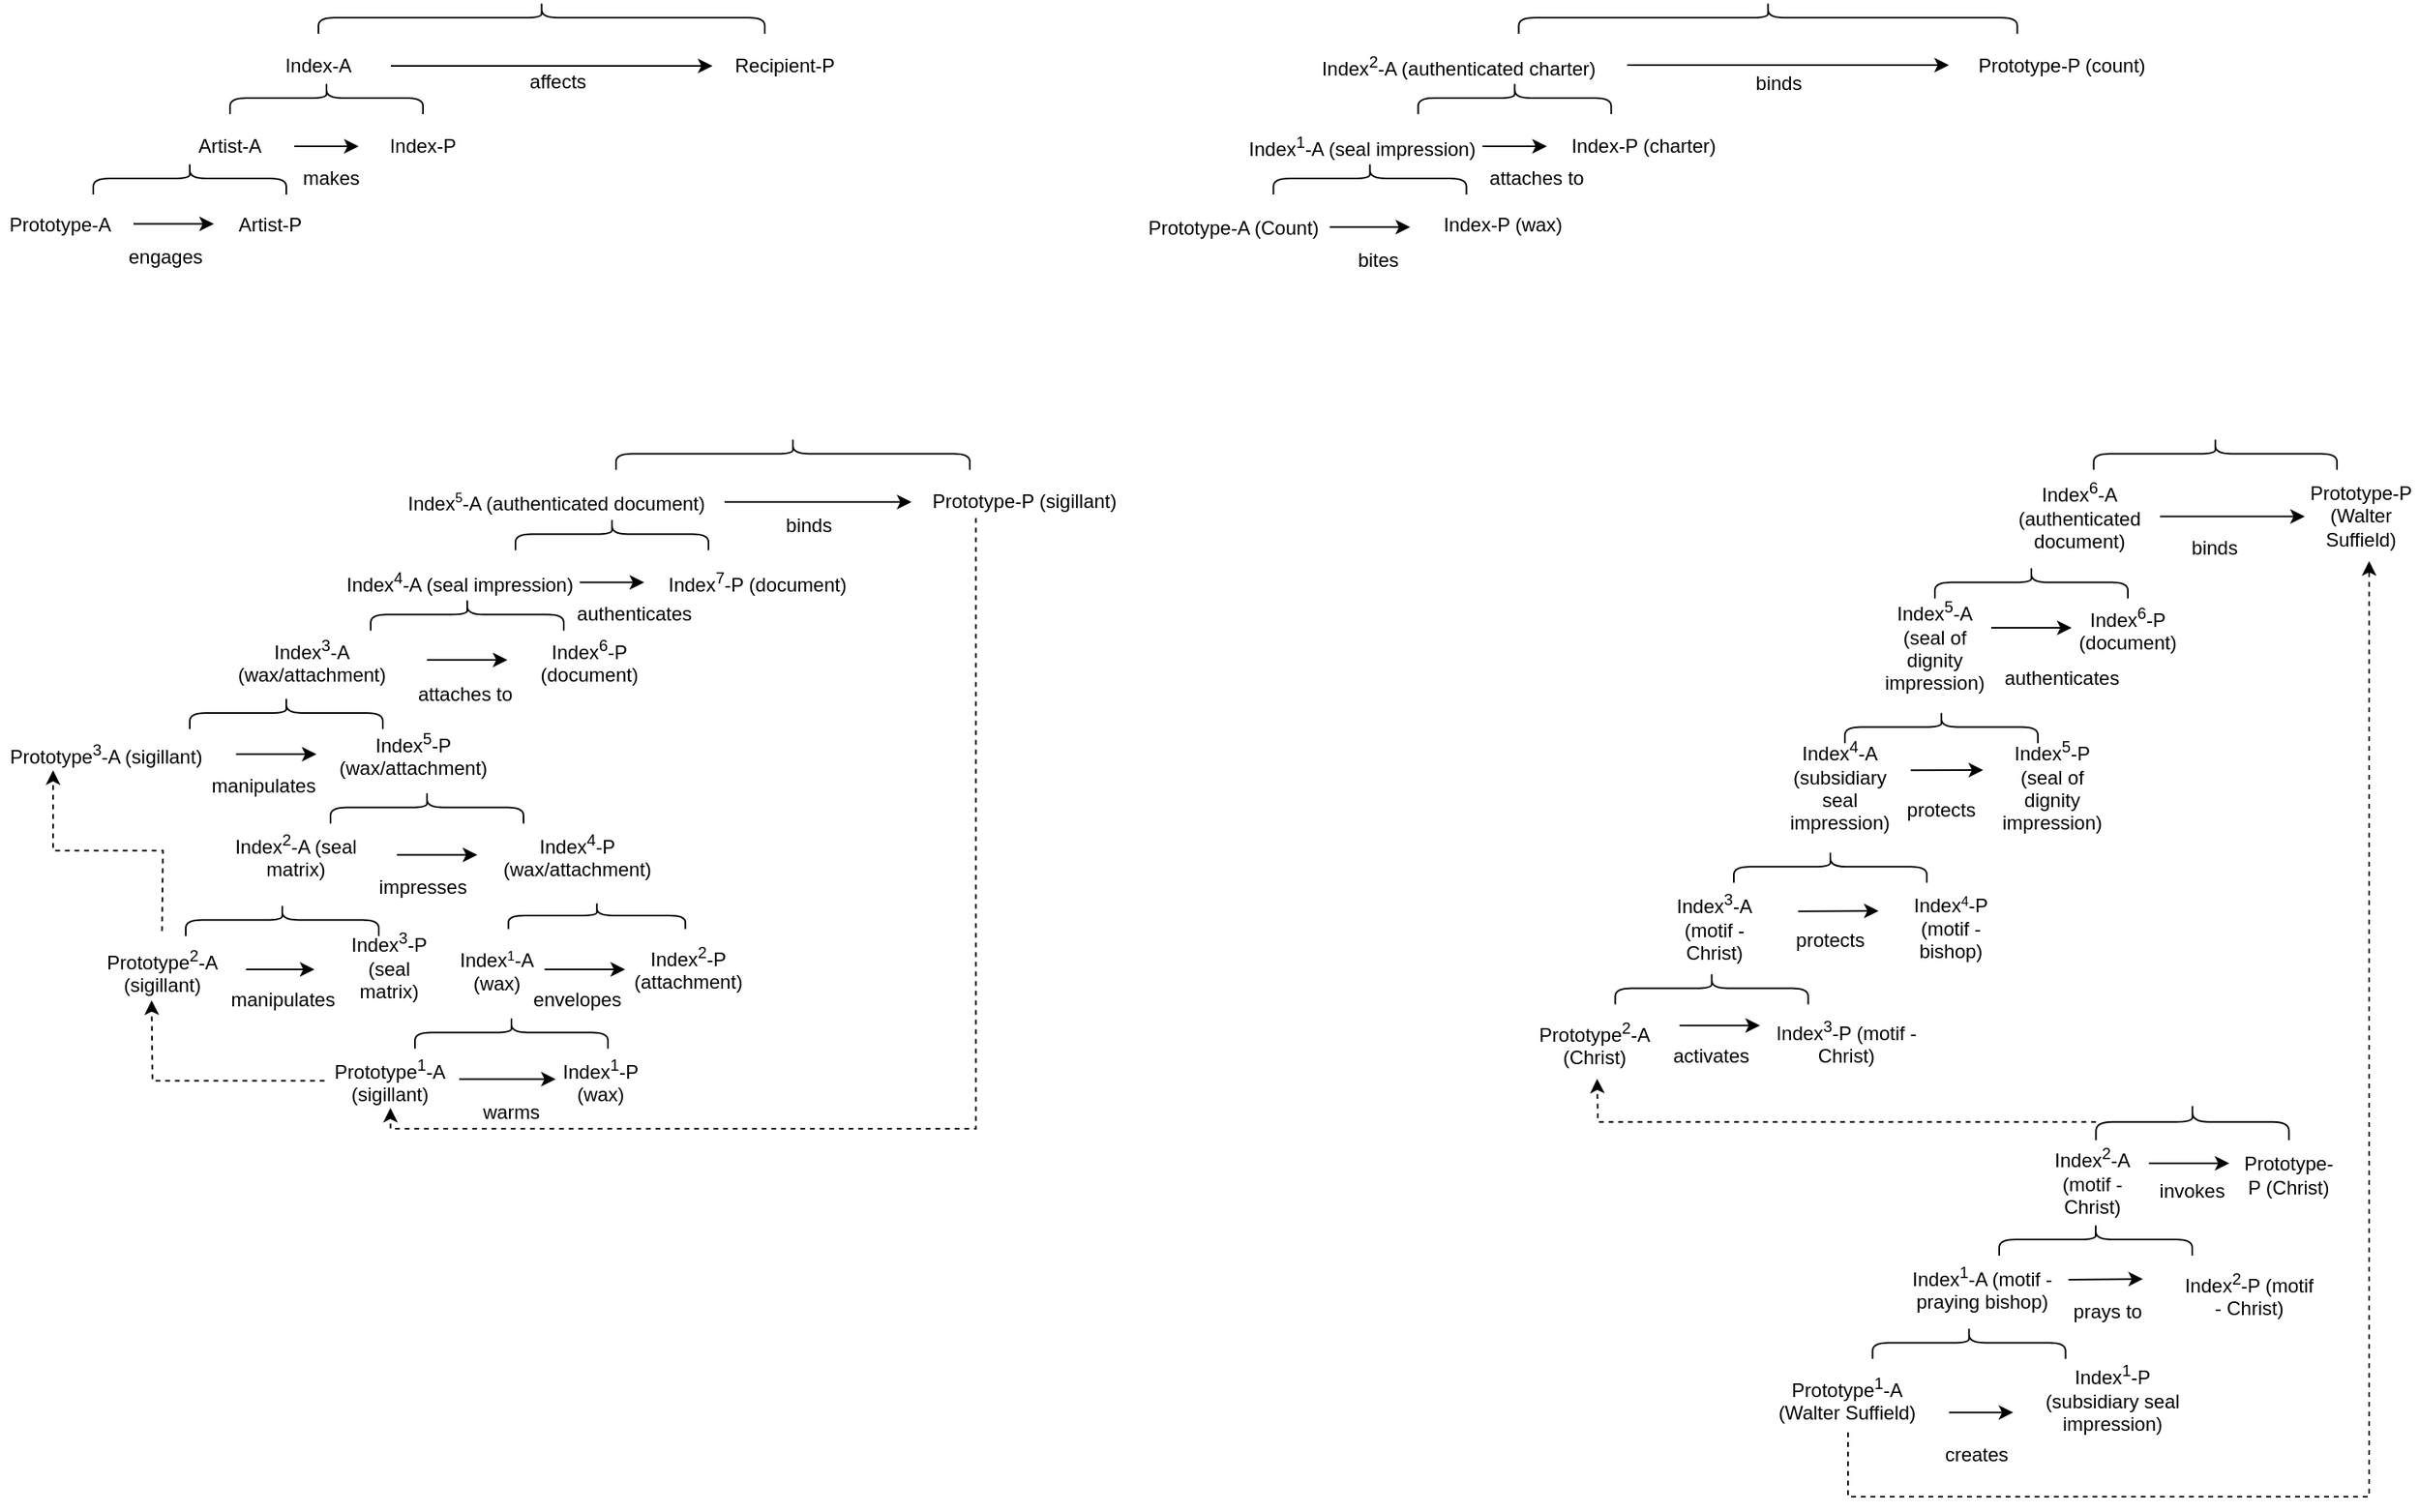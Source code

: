 <mxfile version="14.1.1" type="github">
  <diagram id="dvHxiIB0Y7OkVScomW_D" name="Page-1">
    <mxGraphModel dx="1261" dy="743" grid="1" gridSize="10" guides="1" tooltips="1" connect="1" arrows="1" fold="1" page="1" pageScale="1" pageWidth="1654" pageHeight="1169" math="0" shadow="0">
      <root>
        <mxCell id="0" />
        <mxCell id="1" parent="0" />
        <mxCell id="ZC2ZCOioa6piEP0aAPeQ-1" value="" style="shape=curlyBracket;whiteSpace=wrap;html=1;rounded=1;rotation=90;" vertex="1" parent="1">
          <mxGeometry x="373.75" y="-68.75" width="20" height="277.5" as="geometry" />
        </mxCell>
        <mxCell id="ZC2ZCOioa6piEP0aAPeQ-2" value="Index-A" style="text;html=1;strokeColor=none;fillColor=none;align=center;verticalAlign=middle;whiteSpace=wrap;rounded=0;" vertex="1" parent="1">
          <mxGeometry x="210" y="90" width="70" height="20" as="geometry" />
        </mxCell>
        <mxCell id="ZC2ZCOioa6piEP0aAPeQ-3" value="Recipient-P" style="text;html=1;strokeColor=none;fillColor=none;align=center;verticalAlign=middle;whiteSpace=wrap;rounded=0;" vertex="1" parent="1">
          <mxGeometry x="490" y="90" width="90" height="20" as="geometry" />
        </mxCell>
        <mxCell id="ZC2ZCOioa6piEP0aAPeQ-4" value="" style="shape=curlyBracket;whiteSpace=wrap;html=1;rounded=1;rotation=90;" vertex="1" parent="1">
          <mxGeometry x="240" y="60" width="20" height="120" as="geometry" />
        </mxCell>
        <mxCell id="ZC2ZCOioa6piEP0aAPeQ-5" value="Artist-A" style="text;html=1;strokeColor=none;fillColor=none;align=center;verticalAlign=middle;whiteSpace=wrap;rounded=0;" vertex="1" parent="1">
          <mxGeometry x="155" y="140" width="70" height="20" as="geometry" />
        </mxCell>
        <mxCell id="ZC2ZCOioa6piEP0aAPeQ-6" value="Index-P" style="text;html=1;strokeColor=none;fillColor=none;align=center;verticalAlign=middle;whiteSpace=wrap;rounded=0;" vertex="1" parent="1">
          <mxGeometry x="280" y="140" width="60" height="20" as="geometry" />
        </mxCell>
        <mxCell id="ZC2ZCOioa6piEP0aAPeQ-7" value="" style="shape=curlyBracket;whiteSpace=wrap;html=1;rounded=1;rotation=90;" vertex="1" parent="1">
          <mxGeometry x="155" y="110" width="20" height="120" as="geometry" />
        </mxCell>
        <mxCell id="ZC2ZCOioa6piEP0aAPeQ-8" value="Prototype-A" style="text;html=1;strokeColor=none;fillColor=none;align=center;verticalAlign=middle;whiteSpace=wrap;rounded=0;" vertex="1" parent="1">
          <mxGeometry x="47.5" y="188.75" width="72.5" height="20" as="geometry" />
        </mxCell>
        <mxCell id="ZC2ZCOioa6piEP0aAPeQ-9" value="Artist-P" style="text;html=1;strokeColor=none;fillColor=none;align=center;verticalAlign=middle;whiteSpace=wrap;rounded=0;" vertex="1" parent="1">
          <mxGeometry x="190" y="188.75" width="50" height="20" as="geometry" />
        </mxCell>
        <mxCell id="ZC2ZCOioa6piEP0aAPeQ-12" value="" style="endArrow=classic;html=1;" edge="1" parent="1">
          <mxGeometry width="50" height="50" relative="1" as="geometry">
            <mxPoint x="230" y="150" as="sourcePoint" />
            <mxPoint x="270" y="150" as="targetPoint" />
          </mxGeometry>
        </mxCell>
        <mxCell id="ZC2ZCOioa6piEP0aAPeQ-13" value="" style="endArrow=classic;html=1;" edge="1" parent="1">
          <mxGeometry width="50" height="50" relative="1" as="geometry">
            <mxPoint x="130" y="198.25" as="sourcePoint" />
            <mxPoint x="180" y="198.25" as="targetPoint" />
            <Array as="points">
              <mxPoint x="140" y="198.25" />
            </Array>
          </mxGeometry>
        </mxCell>
        <mxCell id="ZC2ZCOioa6piEP0aAPeQ-14" value="" style="endArrow=classic;html=1;" edge="1" parent="1">
          <mxGeometry width="50" height="50" relative="1" as="geometry">
            <mxPoint x="290" y="100" as="sourcePoint" />
            <mxPoint x="490" y="100" as="targetPoint" />
          </mxGeometry>
        </mxCell>
        <mxCell id="ZC2ZCOioa6piEP0aAPeQ-45" value="" style="shape=curlyBracket;whiteSpace=wrap;html=1;rounded=1;rotation=90;" vertex="1" parent="1">
          <mxGeometry x="1136.25" y="-85" width="20" height="310" as="geometry" />
        </mxCell>
        <mxCell id="ZC2ZCOioa6piEP0aAPeQ-46" value="Index&lt;sup&gt;2&lt;/sup&gt;-A (authenticated charter)" style="text;html=1;strokeColor=none;fillColor=none;align=center;verticalAlign=middle;whiteSpace=wrap;rounded=0;" vertex="1" parent="1">
          <mxGeometry x="858.75" y="90" width="190" height="20" as="geometry" />
        </mxCell>
        <mxCell id="ZC2ZCOioa6piEP0aAPeQ-47" value="Prototype-P (count)" style="text;html=1;strokeColor=none;fillColor=none;align=center;verticalAlign=middle;whiteSpace=wrap;rounded=0;" vertex="1" parent="1">
          <mxGeometry x="1258.75" y="90" width="140" height="20" as="geometry" />
        </mxCell>
        <mxCell id="ZC2ZCOioa6piEP0aAPeQ-48" value="" style="shape=curlyBracket;whiteSpace=wrap;html=1;rounded=1;rotation=90;" vertex="1" parent="1">
          <mxGeometry x="978.75" y="60" width="20" height="120" as="geometry" />
        </mxCell>
        <mxCell id="ZC2ZCOioa6piEP0aAPeQ-49" value="Index-P (charter)" style="text;html=1;strokeColor=none;fillColor=none;align=center;verticalAlign=middle;whiteSpace=wrap;rounded=0;" vertex="1" parent="1">
          <mxGeometry x="1018.75" y="140" width="100" height="20" as="geometry" />
        </mxCell>
        <mxCell id="ZC2ZCOioa6piEP0aAPeQ-50" value="" style="shape=curlyBracket;whiteSpace=wrap;html=1;rounded=1;rotation=90;" vertex="1" parent="1">
          <mxGeometry x="888.75" y="110" width="20" height="120" as="geometry" />
        </mxCell>
        <mxCell id="ZC2ZCOioa6piEP0aAPeQ-51" value="Index-P (wax)" style="text;html=1;strokeColor=none;fillColor=none;align=center;verticalAlign=middle;whiteSpace=wrap;rounded=0;" vertex="1" parent="1">
          <mxGeometry x="933.75" y="188.75" width="95" height="20" as="geometry" />
        </mxCell>
        <mxCell id="ZC2ZCOioa6piEP0aAPeQ-53" value="" style="endArrow=classic;html=1;" edge="1" parent="1">
          <mxGeometry width="50" height="50" relative="1" as="geometry">
            <mxPoint x="968.75" y="150" as="sourcePoint" />
            <mxPoint x="1008.75" y="150" as="targetPoint" />
          </mxGeometry>
        </mxCell>
        <mxCell id="ZC2ZCOioa6piEP0aAPeQ-54" value="" style="endArrow=classic;html=1;" edge="1" parent="1">
          <mxGeometry width="50" height="50" relative="1" as="geometry">
            <mxPoint x="873.75" y="200.25" as="sourcePoint" />
            <mxPoint x="923.75" y="200.25" as="targetPoint" />
            <Array as="points">
              <mxPoint x="883.75" y="200.25" />
            </Array>
          </mxGeometry>
        </mxCell>
        <mxCell id="ZC2ZCOioa6piEP0aAPeQ-55" value="" style="endArrow=classic;html=1;" edge="1" parent="1">
          <mxGeometry width="50" height="50" relative="1" as="geometry">
            <mxPoint x="1058.75" y="99.5" as="sourcePoint" />
            <mxPoint x="1258.75" y="99.5" as="targetPoint" />
          </mxGeometry>
        </mxCell>
        <mxCell id="ZC2ZCOioa6piEP0aAPeQ-56" value="binds" style="text;html=1;strokeColor=none;fillColor=none;align=center;verticalAlign=middle;whiteSpace=wrap;rounded=0;" vertex="1" parent="1">
          <mxGeometry x="1132.5" y="101.25" width="40" height="20" as="geometry" />
        </mxCell>
        <mxCell id="ZC2ZCOioa6piEP0aAPeQ-57" value="Index&lt;sup&gt;1&lt;/sup&gt;-A (seal impression)" style="text;html=1;strokeColor=none;fillColor=none;align=center;verticalAlign=middle;whiteSpace=wrap;rounded=0;" vertex="1" parent="1">
          <mxGeometry x="818.75" y="140" width="150" height="20" as="geometry" />
        </mxCell>
        <mxCell id="ZC2ZCOioa6piEP0aAPeQ-58" value="Prototype-A (Count)" style="text;html=1;strokeColor=none;fillColor=none;align=center;verticalAlign=middle;whiteSpace=wrap;rounded=0;" vertex="1" parent="1">
          <mxGeometry x="758.75" y="191.25" width="110" height="20" as="geometry" />
        </mxCell>
        <mxCell id="ZC2ZCOioa6piEP0aAPeQ-60" value="attaches to" style="text;html=1;strokeColor=none;fillColor=none;align=center;verticalAlign=middle;whiteSpace=wrap;rounded=0;" vertex="1" parent="1">
          <mxGeometry x="963.75" y="160" width="76.5" height="20" as="geometry" />
        </mxCell>
        <mxCell id="ZC2ZCOioa6piEP0aAPeQ-61" value="bites" style="text;html=1;strokeColor=none;fillColor=none;align=center;verticalAlign=middle;whiteSpace=wrap;rounded=0;" vertex="1" parent="1">
          <mxGeometry x="883.75" y="211.25" width="40" height="20" as="geometry" />
        </mxCell>
        <mxCell id="ZC2ZCOioa6piEP0aAPeQ-63" value="engages" style="text;html=1;strokeColor=none;fillColor=none;align=center;verticalAlign=middle;whiteSpace=wrap;rounded=0;" vertex="1" parent="1">
          <mxGeometry x="130" y="208.75" width="40" height="20" as="geometry" />
        </mxCell>
        <mxCell id="ZC2ZCOioa6piEP0aAPeQ-64" value="makes" style="text;html=1;strokeColor=none;fillColor=none;align=center;verticalAlign=middle;whiteSpace=wrap;rounded=0;" vertex="1" parent="1">
          <mxGeometry x="232.5" y="160" width="40" height="20" as="geometry" />
        </mxCell>
        <mxCell id="ZC2ZCOioa6piEP0aAPeQ-66" value="affects" style="text;html=1;strokeColor=none;fillColor=none;align=center;verticalAlign=middle;whiteSpace=wrap;rounded=0;" vertex="1" parent="1">
          <mxGeometry x="373.75" y="100" width="40" height="20" as="geometry" />
        </mxCell>
        <mxCell id="ZC2ZCOioa6piEP0aAPeQ-67" value="" style="shape=curlyBracket;whiteSpace=wrap;html=1;rounded=1;rotation=90;" vertex="1" parent="1">
          <mxGeometry x="530" y="231.25" width="20" height="220" as="geometry" />
        </mxCell>
        <mxCell id="ZC2ZCOioa6piEP0aAPeQ-68" value="Index&lt;span style=&quot;font-size: 10px&quot;&gt;&lt;sup&gt;5&lt;/sup&gt;&lt;/span&gt;-A (authenticated document)" style="text;html=1;strokeColor=none;fillColor=none;align=center;verticalAlign=middle;whiteSpace=wrap;rounded=0;" vertex="1" parent="1">
          <mxGeometry x="297.5" y="361.25" width="190" height="20" as="geometry" />
        </mxCell>
        <mxCell id="ZC2ZCOioa6piEP0aAPeQ-146" style="edgeStyle=orthogonalEdgeStyle;rounded=0;orthogonalLoop=1;jettySize=auto;html=1;dashed=1;" edge="1" parent="1" source="ZC2ZCOioa6piEP0aAPeQ-69">
          <mxGeometry relative="1" as="geometry">
            <mxPoint x="289.75" y="748.12" as="targetPoint" />
            <Array as="points">
              <mxPoint x="653.75" y="761.12" />
              <mxPoint x="289.75" y="761.12" />
            </Array>
          </mxGeometry>
        </mxCell>
        <mxCell id="ZC2ZCOioa6piEP0aAPeQ-69" value="Prototype-P (sigillant)" style="text;html=1;strokeColor=none;fillColor=none;align=center;verticalAlign=middle;whiteSpace=wrap;rounded=0;" vertex="1" parent="1">
          <mxGeometry x="613.75" y="361.25" width="140" height="20" as="geometry" />
        </mxCell>
        <mxCell id="ZC2ZCOioa6piEP0aAPeQ-70" value="" style="shape=curlyBracket;whiteSpace=wrap;html=1;rounded=1;rotation=90;" vertex="1" parent="1">
          <mxGeometry x="417.5" y="331.25" width="20" height="120" as="geometry" />
        </mxCell>
        <mxCell id="ZC2ZCOioa6piEP0aAPeQ-71" value="Index&lt;sup&gt;7&lt;/sup&gt;-P (document)" style="text;html=1;strokeColor=none;fillColor=none;align=center;verticalAlign=middle;whiteSpace=wrap;rounded=0;" vertex="1" parent="1">
          <mxGeometry x="457.5" y="411.25" width="120" height="20" as="geometry" />
        </mxCell>
        <mxCell id="ZC2ZCOioa6piEP0aAPeQ-72" value="" style="shape=curlyBracket;whiteSpace=wrap;html=1;rounded=1;rotation=90;" vertex="1" parent="1">
          <mxGeometry x="327.5" y="381.25" width="20" height="120" as="geometry" />
        </mxCell>
        <mxCell id="ZC2ZCOioa6piEP0aAPeQ-73" value="Index&lt;sup&gt;6&lt;/sup&gt;-P (document)" style="text;html=1;strokeColor=none;fillColor=none;align=center;verticalAlign=middle;whiteSpace=wrap;rounded=0;" vertex="1" parent="1">
          <mxGeometry x="372.5" y="460" width="81.25" height="20" as="geometry" />
        </mxCell>
        <mxCell id="ZC2ZCOioa6piEP0aAPeQ-74" value="" style="endArrow=classic;html=1;" edge="1" parent="1">
          <mxGeometry width="50" height="50" relative="1" as="geometry">
            <mxPoint x="407.5" y="421.25" as="sourcePoint" />
            <mxPoint x="447.5" y="421.25" as="targetPoint" />
          </mxGeometry>
        </mxCell>
        <mxCell id="ZC2ZCOioa6piEP0aAPeQ-75" value="" style="endArrow=classic;html=1;" edge="1" parent="1">
          <mxGeometry width="50" height="50" relative="1" as="geometry">
            <mxPoint x="312.5" y="469.5" as="sourcePoint" />
            <mxPoint x="362.5" y="469.5" as="targetPoint" />
            <Array as="points">
              <mxPoint x="322.5" y="469.5" />
            </Array>
          </mxGeometry>
        </mxCell>
        <mxCell id="ZC2ZCOioa6piEP0aAPeQ-76" value="" style="endArrow=classic;html=1;" edge="1" parent="1">
          <mxGeometry width="50" height="50" relative="1" as="geometry">
            <mxPoint x="497.5" y="371.25" as="sourcePoint" />
            <mxPoint x="613.75" y="371.25" as="targetPoint" />
          </mxGeometry>
        </mxCell>
        <mxCell id="ZC2ZCOioa6piEP0aAPeQ-77" value="binds" style="text;html=1;strokeColor=none;fillColor=none;align=center;verticalAlign=middle;whiteSpace=wrap;rounded=0;" vertex="1" parent="1">
          <mxGeometry x="530" y="376.25" width="40" height="20" as="geometry" />
        </mxCell>
        <mxCell id="ZC2ZCOioa6piEP0aAPeQ-78" value="Index&lt;sup&gt;4&lt;/sup&gt;-A (seal impression)" style="text;html=1;strokeColor=none;fillColor=none;align=center;verticalAlign=middle;whiteSpace=wrap;rounded=0;" vertex="1" parent="1">
          <mxGeometry x="257.5" y="411.25" width="150" height="20" as="geometry" />
        </mxCell>
        <mxCell id="ZC2ZCOioa6piEP0aAPeQ-79" value="Index&lt;sup&gt;3&lt;/sup&gt;-A (wax/attachment)" style="text;html=1;strokeColor=none;fillColor=none;align=center;verticalAlign=middle;whiteSpace=wrap;rounded=0;" vertex="1" parent="1">
          <mxGeometry x="173.75" y="460" width="133.75" height="20" as="geometry" />
        </mxCell>
        <mxCell id="ZC2ZCOioa6piEP0aAPeQ-80" value="authenticates" style="text;html=1;strokeColor=none;fillColor=none;align=center;verticalAlign=middle;whiteSpace=wrap;rounded=0;" vertex="1" parent="1">
          <mxGeometry x="402.5" y="431.25" width="76.5" height="20" as="geometry" />
        </mxCell>
        <mxCell id="ZC2ZCOioa6piEP0aAPeQ-81" value="attaches to&amp;nbsp;" style="text;html=1;strokeColor=none;fillColor=none;align=center;verticalAlign=middle;whiteSpace=wrap;rounded=0;" vertex="1" parent="1">
          <mxGeometry x="302.5" y="481.25" width="70" height="20" as="geometry" />
        </mxCell>
        <mxCell id="ZC2ZCOioa6piEP0aAPeQ-84" value="" style="shape=curlyBracket;whiteSpace=wrap;html=1;rounded=1;rotation=90;" vertex="1" parent="1">
          <mxGeometry x="212.5" y="571.25" width="20" height="120" as="geometry" />
        </mxCell>
        <mxCell id="ZC2ZCOioa6piEP0aAPeQ-86" value="" style="shape=curlyBracket;whiteSpace=wrap;html=1;rounded=1;rotation=90;" vertex="1" parent="1">
          <mxGeometry x="409.69" y="573.44" width="16.88" height="110" as="geometry" />
        </mxCell>
        <mxCell id="ZC2ZCOioa6piEP0aAPeQ-91" style="edgeStyle=orthogonalEdgeStyle;rounded=0;orthogonalLoop=1;jettySize=auto;html=1;exitX=0.5;exitY=1;exitDx=0;exitDy=0;" edge="1" parent="1">
          <mxGeometry relative="1" as="geometry">
            <mxPoint x="230" y="635" as="sourcePoint" />
            <mxPoint x="230" y="635" as="targetPoint" />
          </mxGeometry>
        </mxCell>
        <mxCell id="ZC2ZCOioa6piEP0aAPeQ-92" value="Index&lt;sup&gt;2&lt;/sup&gt;-P (attachment)" style="text;html=1;strokeColor=none;fillColor=none;align=center;verticalAlign=middle;whiteSpace=wrap;rounded=0;" vertex="1" parent="1">
          <mxGeometry x="445" y="651.25" width="60" height="20" as="geometry" />
        </mxCell>
        <mxCell id="ZC2ZCOioa6piEP0aAPeQ-93" value="Index&lt;span style=&quot;font-size: 10px&quot;&gt;&lt;sup&gt;1&lt;/sup&gt;&lt;/span&gt;-A (wax)" style="text;html=1;strokeColor=none;fillColor=none;align=center;verticalAlign=middle;whiteSpace=wrap;rounded=0;" vertex="1" parent="1">
          <mxGeometry x="325.63" y="652.5" width="60" height="20" as="geometry" />
        </mxCell>
        <mxCell id="ZC2ZCOioa6piEP0aAPeQ-94" value="" style="endArrow=classic;html=1;" edge="1" parent="1">
          <mxGeometry width="50" height="50" relative="1" as="geometry">
            <mxPoint x="385.63" y="662" as="sourcePoint" />
            <mxPoint x="435.63" y="662" as="targetPoint" />
          </mxGeometry>
        </mxCell>
        <mxCell id="ZC2ZCOioa6piEP0aAPeQ-96" value="envelopes" style="text;html=1;strokeColor=none;fillColor=none;align=center;verticalAlign=middle;whiteSpace=wrap;rounded=0;" vertex="1" parent="1">
          <mxGeometry x="385.63" y="671.25" width="40" height="20" as="geometry" />
        </mxCell>
        <mxCell id="ZC2ZCOioa6piEP0aAPeQ-145" style="edgeStyle=orthogonalEdgeStyle;rounded=0;orthogonalLoop=1;jettySize=auto;html=1;entryX=0.25;entryY=1;entryDx=0;entryDy=0;dashed=1;" edge="1" parent="1" target="ZC2ZCOioa6piEP0aAPeQ-135">
          <mxGeometry relative="1" as="geometry">
            <mxPoint x="147.75" y="638.12" as="sourcePoint" />
          </mxGeometry>
        </mxCell>
        <mxCell id="ZC2ZCOioa6piEP0aAPeQ-97" value="Prototype&lt;sup&gt;2&lt;/sup&gt;-A (sigillant)" style="text;html=1;strokeColor=none;fillColor=none;align=center;verticalAlign=middle;whiteSpace=wrap;rounded=0;" vertex="1" parent="1">
          <mxGeometry x="103.75" y="652.5" width="87.5" height="20" as="geometry" />
        </mxCell>
        <mxCell id="ZC2ZCOioa6piEP0aAPeQ-98" value="Index&lt;sup&gt;3&lt;/sup&gt;-P (seal matrix)" style="text;html=1;strokeColor=none;fillColor=none;align=center;verticalAlign=middle;whiteSpace=wrap;rounded=0;" vertex="1" parent="1">
          <mxGeometry x="256.25" y="648.12" width="66.25" height="24.38" as="geometry" />
        </mxCell>
        <mxCell id="ZC2ZCOioa6piEP0aAPeQ-99" value="" style="endArrow=classic;html=1;" edge="1" parent="1">
          <mxGeometry width="50" height="50" relative="1" as="geometry">
            <mxPoint x="200" y="662" as="sourcePoint" />
            <mxPoint x="242.5" y="662" as="targetPoint" />
          </mxGeometry>
        </mxCell>
        <mxCell id="ZC2ZCOioa6piEP0aAPeQ-100" value="manipulates" style="text;html=1;strokeColor=none;fillColor=none;align=center;verticalAlign=middle;whiteSpace=wrap;rounded=0;" vertex="1" parent="1">
          <mxGeometry x="202.5" y="671.25" width="40" height="20" as="geometry" />
        </mxCell>
        <mxCell id="ZC2ZCOioa6piEP0aAPeQ-106" value="" style="shape=curlyBracket;whiteSpace=wrap;html=1;rounded=1;rotation=90;" vertex="1" parent="1">
          <mxGeometry x="215" y="442.5" width="20" height="120" as="geometry" />
        </mxCell>
        <mxCell id="ZC2ZCOioa6piEP0aAPeQ-107" value="Index&lt;sup&gt;2&lt;/sup&gt;-A (seal matrix)" style="text;html=1;strokeColor=none;fillColor=none;align=center;verticalAlign=middle;whiteSpace=wrap;rounded=0;" vertex="1" parent="1">
          <mxGeometry x="191.25" y="581.25" width="80" height="20" as="geometry" />
        </mxCell>
        <mxCell id="ZC2ZCOioa6piEP0aAPeQ-109" value="" style="endArrow=classic;html=1;" edge="1" parent="1">
          <mxGeometry width="50" height="50" relative="1" as="geometry">
            <mxPoint x="293.75" y="590.75" as="sourcePoint" />
            <mxPoint x="343.75" y="590.75" as="targetPoint" />
          </mxGeometry>
        </mxCell>
        <mxCell id="ZC2ZCOioa6piEP0aAPeQ-110" value="impresses" style="text;html=1;strokeColor=none;fillColor=none;align=center;verticalAlign=middle;whiteSpace=wrap;rounded=0;" vertex="1" parent="1">
          <mxGeometry x="290" y="601.25" width="40" height="20" as="geometry" />
        </mxCell>
        <mxCell id="ZC2ZCOioa6piEP0aAPeQ-113" value="" style="shape=curlyBracket;whiteSpace=wrap;html=1;rounded=1;rotation=90;" vertex="1" parent="1">
          <mxGeometry x="355" y="641.25" width="20" height="120" as="geometry" />
        </mxCell>
        <mxCell id="ZC2ZCOioa6piEP0aAPeQ-132" style="edgeStyle=orthogonalEdgeStyle;rounded=0;orthogonalLoop=1;jettySize=auto;html=1;dashed=1;" edge="1" parent="1" source="ZC2ZCOioa6piEP0aAPeQ-126">
          <mxGeometry relative="1" as="geometry">
            <mxPoint x="141.25" y="681.25" as="targetPoint" />
          </mxGeometry>
        </mxCell>
        <mxCell id="ZC2ZCOioa6piEP0aAPeQ-126" value="Prototype&lt;sup&gt;1&lt;/sup&gt;-A (sigillant)" style="text;html=1;strokeColor=none;fillColor=none;align=center;verticalAlign=middle;whiteSpace=wrap;rounded=0;" vertex="1" parent="1">
          <mxGeometry x="248.75" y="721.25" width="81.25" height="20" as="geometry" />
        </mxCell>
        <mxCell id="ZC2ZCOioa6piEP0aAPeQ-127" value="" style="endArrow=classic;html=1;" edge="1" parent="1">
          <mxGeometry width="50" height="50" relative="1" as="geometry">
            <mxPoint x="332.5" y="730.25" as="sourcePoint" />
            <mxPoint x="392.5" y="730.25" as="targetPoint" />
          </mxGeometry>
        </mxCell>
        <mxCell id="ZC2ZCOioa6piEP0aAPeQ-128" value="warms" style="text;html=1;strokeColor=none;fillColor=none;align=center;verticalAlign=middle;whiteSpace=wrap;rounded=0;" vertex="1" parent="1">
          <mxGeometry x="345" y="741.25" width="40" height="20" as="geometry" />
        </mxCell>
        <mxCell id="ZC2ZCOioa6piEP0aAPeQ-133" value="Index&lt;sup&gt;1&lt;/sup&gt;-P (wax)" style="text;html=1;strokeColor=none;fillColor=none;align=center;verticalAlign=middle;whiteSpace=wrap;rounded=0;" vertex="1" parent="1">
          <mxGeometry x="395.63" y="721.25" width="49.37" height="20" as="geometry" />
        </mxCell>
        <mxCell id="ZC2ZCOioa6piEP0aAPeQ-134" value="" style="shape=curlyBracket;whiteSpace=wrap;html=1;rounded=1;rotation=90;" vertex="1" parent="1">
          <mxGeometry x="302.5" y="501.25" width="20" height="120" as="geometry" />
        </mxCell>
        <mxCell id="ZC2ZCOioa6piEP0aAPeQ-135" value="Prototype&lt;sup&gt;3&lt;/sup&gt;-A (sigillant)" style="text;html=1;strokeColor=none;fillColor=none;align=center;verticalAlign=middle;whiteSpace=wrap;rounded=0;" vertex="1" parent="1">
          <mxGeometry x="47.5" y="518.12" width="130" height="20" as="geometry" />
        </mxCell>
        <mxCell id="ZC2ZCOioa6piEP0aAPeQ-137" value="" style="endArrow=classic;html=1;" edge="1" parent="1">
          <mxGeometry width="50" height="50" relative="1" as="geometry">
            <mxPoint x="193.75" y="528.12" as="sourcePoint" />
            <mxPoint x="243.75" y="528.12" as="targetPoint" />
          </mxGeometry>
        </mxCell>
        <mxCell id="ZC2ZCOioa6piEP0aAPeQ-138" value="Index&lt;sup&gt;5&lt;/sup&gt;-P (wax/attachment)" style="text;html=1;strokeColor=none;fillColor=none;align=center;verticalAlign=middle;whiteSpace=wrap;rounded=0;" vertex="1" parent="1">
          <mxGeometry x="271.25" y="518.12" width="66.25" height="20" as="geometry" />
        </mxCell>
        <mxCell id="ZC2ZCOioa6piEP0aAPeQ-139" value="manipulates" style="text;html=1;strokeColor=none;fillColor=none;align=center;verticalAlign=middle;whiteSpace=wrap;rounded=0;" vertex="1" parent="1">
          <mxGeometry x="191.25" y="538.12" width="40" height="20" as="geometry" />
        </mxCell>
        <mxCell id="ZC2ZCOioa6piEP0aAPeQ-140" value="Index&lt;sup&gt;4&lt;/sup&gt;-P (wax/attachment)" style="text;html=1;strokeColor=none;fillColor=none;align=center;verticalAlign=middle;whiteSpace=wrap;rounded=0;" vertex="1" parent="1">
          <mxGeometry x="385.63" y="581.25" width="40" height="20" as="geometry" />
        </mxCell>
        <mxCell id="ZC2ZCOioa6piEP0aAPeQ-142" style="edgeStyle=orthogonalEdgeStyle;shape=arrow;rounded=0;orthogonalLoop=1;jettySize=auto;html=1;exitX=0.5;exitY=1;exitDx=0;exitDy=0;" edge="1" parent="1" source="ZC2ZCOioa6piEP0aAPeQ-139" target="ZC2ZCOioa6piEP0aAPeQ-139">
          <mxGeometry relative="1" as="geometry" />
        </mxCell>
        <mxCell id="ZC2ZCOioa6piEP0aAPeQ-148" value="" style="shape=curlyBracket;whiteSpace=wrap;html=1;rounded=1;rotation=90;" vertex="1" parent="1">
          <mxGeometry x="1414.38" y="265.63" width="20" height="151.25" as="geometry" />
        </mxCell>
        <mxCell id="ZC2ZCOioa6piEP0aAPeQ-149" value="Index&lt;sup&gt;6&lt;/sup&gt;-A (authenticated document)" style="text;html=1;strokeColor=none;fillColor=none;align=center;verticalAlign=middle;whiteSpace=wrap;rounded=0;" vertex="1" parent="1">
          <mxGeometry x="1320" y="370" width="40" height="20" as="geometry" />
        </mxCell>
        <mxCell id="ZC2ZCOioa6piEP0aAPeQ-150" value="Prototype-P (Walter Suffield)" style="text;html=1;strokeColor=none;fillColor=none;align=center;verticalAlign=middle;whiteSpace=wrap;rounded=0;" vertex="1" parent="1">
          <mxGeometry x="1480" y="370" width="70" height="20" as="geometry" />
        </mxCell>
        <mxCell id="ZC2ZCOioa6piEP0aAPeQ-153" value="" style="endArrow=classic;html=1;" edge="1" parent="1">
          <mxGeometry width="50" height="50" relative="1" as="geometry">
            <mxPoint x="1390" y="380.25" as="sourcePoint" />
            <mxPoint x="1480" y="380.25" as="targetPoint" />
          </mxGeometry>
        </mxCell>
        <mxCell id="ZC2ZCOioa6piEP0aAPeQ-154" value="binds" style="text;html=1;strokeColor=none;fillColor=none;align=center;verticalAlign=middle;whiteSpace=wrap;rounded=0;" vertex="1" parent="1">
          <mxGeometry x="1404.38" y="390" width="40" height="20" as="geometry" />
        </mxCell>
        <mxCell id="ZC2ZCOioa6piEP0aAPeQ-155" value="" style="shape=curlyBracket;whiteSpace=wrap;html=1;rounded=1;rotation=90;" vertex="1" parent="1">
          <mxGeometry x="1300" y="361.25" width="20" height="120" as="geometry" />
        </mxCell>
        <mxCell id="ZC2ZCOioa6piEP0aAPeQ-157" value="Index&lt;sup&gt;6&lt;/sup&gt;-P (document)" style="text;html=1;strokeColor=none;fillColor=none;align=center;verticalAlign=middle;whiteSpace=wrap;rounded=0;" vertex="1" parent="1">
          <mxGeometry x="1350" y="440" width="40" height="20" as="geometry" />
        </mxCell>
        <mxCell id="ZC2ZCOioa6piEP0aAPeQ-158" value="Index&lt;sup&gt;5&lt;/sup&gt;-A (seal of dignity impression)" style="text;html=1;strokeColor=none;fillColor=none;align=center;verticalAlign=middle;whiteSpace=wrap;rounded=0;" vertex="1" parent="1">
          <mxGeometry x="1230" y="451.25" width="40" height="20" as="geometry" />
        </mxCell>
        <mxCell id="ZC2ZCOioa6piEP0aAPeQ-159" value="" style="shape=curlyBracket;whiteSpace=wrap;html=1;rounded=1;rotation=90;" vertex="1" parent="1">
          <mxGeometry x="1175.0" y="538.12" width="20" height="120" as="geometry" />
        </mxCell>
        <mxCell id="ZC2ZCOioa6piEP0aAPeQ-160" value="Index&lt;span style=&quot;font-size: 10px&quot;&gt;&lt;sup&gt;4&lt;/sup&gt;&lt;/span&gt;-P (motif - bishop)" style="text;html=1;strokeColor=none;fillColor=none;align=center;verticalAlign=middle;whiteSpace=wrap;rounded=0;" vertex="1" parent="1">
          <mxGeometry x="1225.0" y="625.62" width="70" height="20" as="geometry" />
        </mxCell>
        <mxCell id="ZC2ZCOioa6piEP0aAPeQ-161" value="Index&lt;sup&gt;3&lt;/sup&gt;-A (motif - Christ)" style="text;html=1;strokeColor=none;fillColor=none;align=center;verticalAlign=middle;whiteSpace=wrap;rounded=0;" vertex="1" parent="1">
          <mxGeometry x="1085.0" y="625.62" width="56.25" height="20" as="geometry" />
        </mxCell>
        <mxCell id="ZC2ZCOioa6piEP0aAPeQ-162" value="" style="endArrow=classic;html=1;" edge="1" parent="1">
          <mxGeometry width="50" height="50" relative="1" as="geometry">
            <mxPoint x="1285" y="449.5" as="sourcePoint" />
            <mxPoint x="1335" y="449.5" as="targetPoint" />
          </mxGeometry>
        </mxCell>
        <mxCell id="ZC2ZCOioa6piEP0aAPeQ-163" value="" style="endArrow=classic;html=1;" edge="1" parent="1">
          <mxGeometry width="50" height="50" relative="1" as="geometry">
            <mxPoint x="1165.0" y="625.87" as="sourcePoint" />
            <mxPoint x="1215.0" y="625.62" as="targetPoint" />
          </mxGeometry>
        </mxCell>
        <mxCell id="ZC2ZCOioa6piEP0aAPeQ-164" value="authenticates" style="text;html=1;strokeColor=none;fillColor=none;align=center;verticalAlign=middle;whiteSpace=wrap;rounded=0;" vertex="1" parent="1">
          <mxGeometry x="1308.75" y="471.25" width="40" height="20" as="geometry" />
        </mxCell>
        <mxCell id="ZC2ZCOioa6piEP0aAPeQ-165" value="protects" style="text;html=1;strokeColor=none;fillColor=none;align=center;verticalAlign=middle;whiteSpace=wrap;rounded=0;" vertex="1" parent="1">
          <mxGeometry x="1165.0" y="633.74" width="40" height="20" as="geometry" />
        </mxCell>
        <mxCell id="ZC2ZCOioa6piEP0aAPeQ-167" value="" style="shape=curlyBracket;whiteSpace=wrap;html=1;rounded=1;rotation=90;" vertex="1" parent="1">
          <mxGeometry x="1340" y="770" width="20" height="120" as="geometry" />
        </mxCell>
        <mxCell id="ZC2ZCOioa6piEP0aAPeQ-168" value="Index&lt;sup&gt;2&lt;/sup&gt;-P (motif - Christ)" style="text;html=1;strokeColor=none;fillColor=none;align=center;verticalAlign=middle;whiteSpace=wrap;rounded=0;" vertex="1" parent="1">
          <mxGeometry x="1401.25" y="853.59" width="88.75" height="20.16" as="geometry" />
        </mxCell>
        <mxCell id="ZC2ZCOioa6piEP0aAPeQ-169" value="Index&lt;sup&gt;1&lt;/sup&gt;-A (motif - praying bishop)" style="text;html=1;strokeColor=none;fillColor=none;align=center;verticalAlign=middle;whiteSpace=wrap;rounded=0;" vertex="1" parent="1">
          <mxGeometry x="1229.37" y="850.31" width="101.25" height="20" as="geometry" />
        </mxCell>
        <mxCell id="ZC2ZCOioa6piEP0aAPeQ-171" value="" style="shape=curlyBracket;whiteSpace=wrap;html=1;rounded=1;rotation=90;size=0.5;" vertex="1" parent="1">
          <mxGeometry x="1101.25" y="613.74" width="20" height="120" as="geometry" />
        </mxCell>
        <mxCell id="ZC2ZCOioa6piEP0aAPeQ-172" value="Prototype&lt;sup&gt;2&lt;/sup&gt;-A (Christ)" style="text;html=1;strokeColor=none;fillColor=none;align=center;verticalAlign=middle;whiteSpace=wrap;rounded=0;" vertex="1" parent="1">
          <mxGeometry x="998.75" y="696.87" width="78.75" height="23.13" as="geometry" />
        </mxCell>
        <mxCell id="ZC2ZCOioa6piEP0aAPeQ-173" value="Index&lt;sup&gt;3&lt;/sup&gt;-P (motif - Christ)" style="text;html=1;strokeColor=none;fillColor=none;align=center;verticalAlign=middle;whiteSpace=wrap;rounded=0;" vertex="1" parent="1">
          <mxGeometry x="1150.0" y="696.87" width="90" height="20" as="geometry" />
        </mxCell>
        <mxCell id="ZC2ZCOioa6piEP0aAPeQ-174" value="" style="endArrow=classic;html=1;" edge="1" parent="1">
          <mxGeometry width="50" height="50" relative="1" as="geometry">
            <mxPoint x="1091.25" y="696.87" as="sourcePoint" />
            <mxPoint x="1141.25" y="696.87" as="targetPoint" />
            <Array as="points">
              <mxPoint x="1121.25" y="696.87" />
            </Array>
          </mxGeometry>
        </mxCell>
        <mxCell id="ZC2ZCOioa6piEP0aAPeQ-175" value="activates" style="text;html=1;strokeColor=none;fillColor=none;align=center;verticalAlign=middle;whiteSpace=wrap;rounded=0;" vertex="1" parent="1">
          <mxGeometry x="1091.25" y="705.62" width="40" height="20" as="geometry" />
        </mxCell>
        <mxCell id="ZC2ZCOioa6piEP0aAPeQ-176" value="prays to" style="text;html=1;strokeColor=none;fillColor=none;align=center;verticalAlign=middle;whiteSpace=wrap;rounded=0;" vertex="1" parent="1">
          <mxGeometry x="1331.87" y="865.47" width="51.25" height="20" as="geometry" />
        </mxCell>
        <mxCell id="ZC2ZCOioa6piEP0aAPeQ-177" value="" style="endArrow=classic;html=1;" edge="1" parent="1">
          <mxGeometry width="50" height="50" relative="1" as="geometry">
            <mxPoint x="1333.12" y="854.97" as="sourcePoint" />
            <mxPoint x="1379.37" y="854.59" as="targetPoint" />
          </mxGeometry>
        </mxCell>
        <mxCell id="ZC2ZCOioa6piEP0aAPeQ-179" value="" style="shape=curlyBracket;whiteSpace=wrap;html=1;rounded=1;rotation=90;" vertex="1" parent="1">
          <mxGeometry x="1261.25" y="834.22" width="20" height="120" as="geometry" />
        </mxCell>
        <mxCell id="ZC2ZCOioa6piEP0aAPeQ-198" style="edgeStyle=orthogonalEdgeStyle;rounded=0;orthogonalLoop=1;jettySize=auto;html=1;dashed=1;" edge="1" parent="1">
          <mxGeometry relative="1" as="geometry">
            <mxPoint x="1520" y="408" as="targetPoint" />
            <mxPoint x="1196" y="950" as="sourcePoint" />
            <Array as="points">
              <mxPoint x="1196" y="990" />
              <mxPoint x="1520" y="990" />
            </Array>
          </mxGeometry>
        </mxCell>
        <mxCell id="ZC2ZCOioa6piEP0aAPeQ-180" value="Prototype&lt;sup&gt;1&lt;/sup&gt;-A (Walter Suffield)" style="text;html=1;strokeColor=none;fillColor=none;align=center;verticalAlign=middle;whiteSpace=wrap;rounded=0;" vertex="1" parent="1">
          <mxGeometry x="1150" y="918.6" width="91.25" height="20" as="geometry" />
        </mxCell>
        <mxCell id="ZC2ZCOioa6piEP0aAPeQ-181" value="" style="shape=curlyBracket;whiteSpace=wrap;html=1;rounded=1;rotation=90;" vertex="1" parent="1">
          <mxGeometry x="1244.06" y="451.25" width="20" height="120" as="geometry" />
        </mxCell>
        <mxCell id="ZC2ZCOioa6piEP0aAPeQ-182" value="Index&lt;sup&gt;4&lt;/sup&gt;-A (subsidiary seal impression)" style="text;html=1;strokeColor=none;fillColor=none;align=center;verticalAlign=middle;whiteSpace=wrap;rounded=0;" vertex="1" parent="1">
          <mxGeometry x="1170.93" y="538.12" width="40" height="20" as="geometry" />
        </mxCell>
        <mxCell id="ZC2ZCOioa6piEP0aAPeQ-183" value="Index&lt;sup&gt;5&lt;/sup&gt;-P (seal of dignity impression)" style="text;html=1;strokeColor=none;fillColor=none;align=center;verticalAlign=middle;whiteSpace=wrap;rounded=0;" vertex="1" parent="1">
          <mxGeometry x="1302.81" y="538.12" width="40" height="20" as="geometry" />
        </mxCell>
        <mxCell id="ZC2ZCOioa6piEP0aAPeQ-184" value="Index&lt;sup&gt;1&lt;/sup&gt;-P (subsidiary seal impression)" style="text;html=1;strokeColor=none;fillColor=none;align=center;verticalAlign=middle;whiteSpace=wrap;rounded=0;" vertex="1" parent="1">
          <mxGeometry x="1310.93" y="918.6" width="99.07" height="20" as="geometry" />
        </mxCell>
        <mxCell id="ZC2ZCOioa6piEP0aAPeQ-185" value="" style="endArrow=classic;html=1;" edge="1" parent="1">
          <mxGeometry width="50" height="50" relative="1" as="geometry">
            <mxPoint x="1258.75" y="937.6" as="sourcePoint" />
            <mxPoint x="1298.75" y="937.6" as="targetPoint" />
          </mxGeometry>
        </mxCell>
        <mxCell id="ZC2ZCOioa6piEP0aAPeQ-186" value="creates" style="text;html=1;strokeColor=none;fillColor=none;align=center;verticalAlign=middle;whiteSpace=wrap;rounded=0;" vertex="1" parent="1">
          <mxGeometry x="1256.25" y="954.22" width="40" height="20" as="geometry" />
        </mxCell>
        <mxCell id="ZC2ZCOioa6piEP0aAPeQ-196" style="edgeStyle=orthogonalEdgeStyle;rounded=0;orthogonalLoop=1;jettySize=auto;html=1;dashed=1;" edge="1" parent="1" source="ZC2ZCOioa6piEP0aAPeQ-187">
          <mxGeometry relative="1" as="geometry">
            <mxPoint x="1040" y="730" as="targetPoint" />
          </mxGeometry>
        </mxCell>
        <mxCell id="ZC2ZCOioa6piEP0aAPeQ-187" value="" style="shape=curlyBracket;whiteSpace=wrap;html=1;rounded=1;rotation=90;" vertex="1" parent="1">
          <mxGeometry x="1398.75" y="696.87" width="22.82" height="120" as="geometry" />
        </mxCell>
        <mxCell id="ZC2ZCOioa6piEP0aAPeQ-188" value="Index&lt;sup&gt;2&lt;/sup&gt;-A (motif - Christ)" style="text;html=1;strokeColor=none;fillColor=none;align=center;verticalAlign=middle;whiteSpace=wrap;rounded=0;" vertex="1" parent="1">
          <mxGeometry x="1313.12" y="783.59" width="70" height="20" as="geometry" />
        </mxCell>
        <mxCell id="ZC2ZCOioa6piEP0aAPeQ-189" value="invokes" style="text;html=1;strokeColor=none;fillColor=none;align=center;verticalAlign=middle;whiteSpace=wrap;rounded=0;" vertex="1" parent="1">
          <mxGeometry x="1390" y="790.0" width="40" height="20" as="geometry" />
        </mxCell>
        <mxCell id="ZC2ZCOioa6piEP0aAPeQ-190" value="" style="endArrow=classic;html=1;" edge="1" parent="1">
          <mxGeometry width="50" height="50" relative="1" as="geometry">
            <mxPoint x="1383.12" y="782.59" as="sourcePoint" />
            <mxPoint x="1433.12" y="782.59" as="targetPoint" />
          </mxGeometry>
        </mxCell>
        <mxCell id="ZC2ZCOioa6piEP0aAPeQ-191" value="Prototype-P (Christ)" style="text;html=1;strokeColor=none;fillColor=none;align=center;verticalAlign=middle;whiteSpace=wrap;rounded=0;" vertex="1" parent="1">
          <mxGeometry x="1450" y="780.0" width="40" height="20" as="geometry" />
        </mxCell>
        <mxCell id="ZC2ZCOioa6piEP0aAPeQ-200" value="" style="endArrow=classic;html=1;" edge="1" parent="1">
          <mxGeometry width="50" height="50" relative="1" as="geometry">
            <mxPoint x="1235" y="538.12" as="sourcePoint" />
            <mxPoint x="1280" y="538" as="targetPoint" />
          </mxGeometry>
        </mxCell>
        <mxCell id="ZC2ZCOioa6piEP0aAPeQ-202" value="protects" style="text;html=1;strokeColor=none;fillColor=none;align=center;verticalAlign=middle;whiteSpace=wrap;rounded=0;" vertex="1" parent="1">
          <mxGeometry x="1234.06" y="553.44" width="40" height="20" as="geometry" />
        </mxCell>
      </root>
    </mxGraphModel>
  </diagram>
</mxfile>
